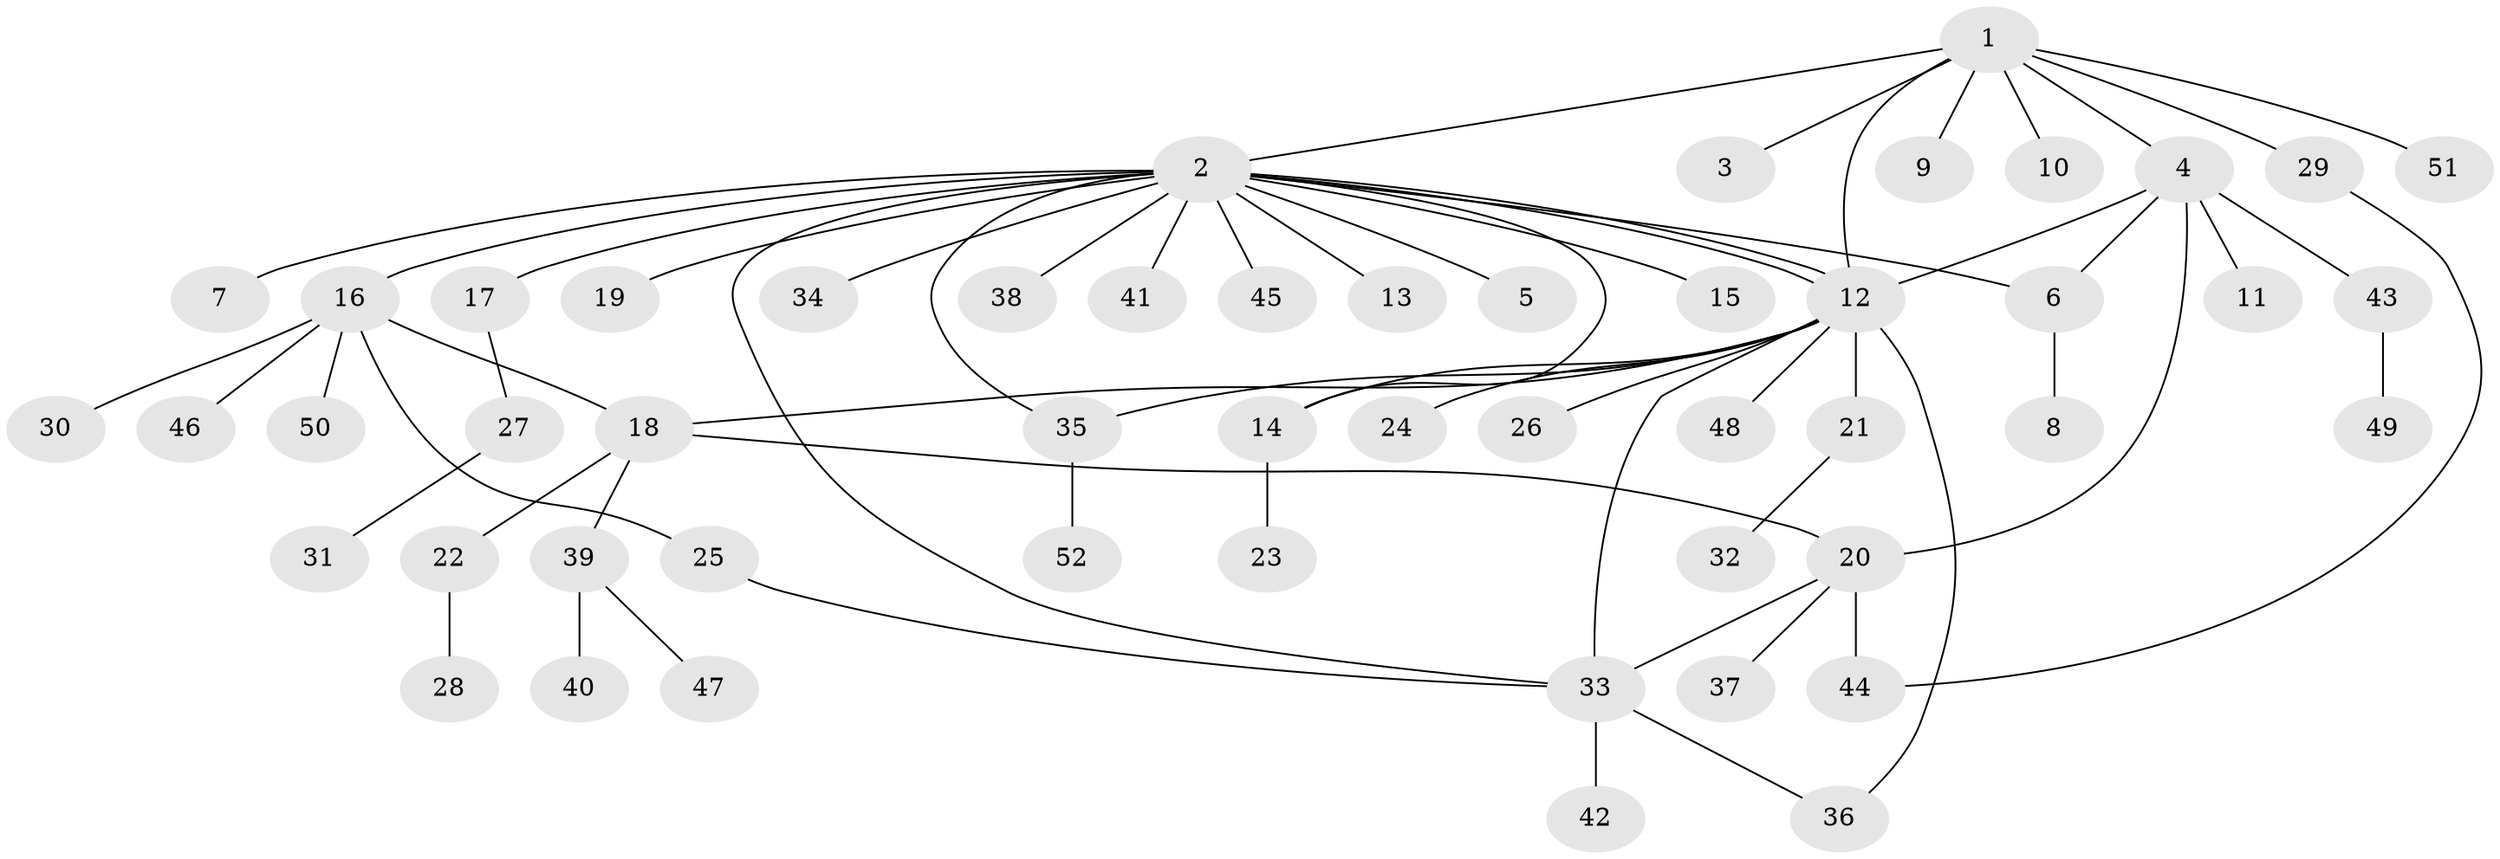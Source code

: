 // Generated by graph-tools (version 1.1) at 2025/11/02/27/25 16:11:09]
// undirected, 52 vertices, 64 edges
graph export_dot {
graph [start="1"]
  node [color=gray90,style=filled];
  1;
  2;
  3;
  4;
  5;
  6;
  7;
  8;
  9;
  10;
  11;
  12;
  13;
  14;
  15;
  16;
  17;
  18;
  19;
  20;
  21;
  22;
  23;
  24;
  25;
  26;
  27;
  28;
  29;
  30;
  31;
  32;
  33;
  34;
  35;
  36;
  37;
  38;
  39;
  40;
  41;
  42;
  43;
  44;
  45;
  46;
  47;
  48;
  49;
  50;
  51;
  52;
  1 -- 2;
  1 -- 3;
  1 -- 4;
  1 -- 9;
  1 -- 10;
  1 -- 12;
  1 -- 29;
  1 -- 51;
  2 -- 5;
  2 -- 6;
  2 -- 7;
  2 -- 12;
  2 -- 12;
  2 -- 13;
  2 -- 14;
  2 -- 15;
  2 -- 16;
  2 -- 17;
  2 -- 19;
  2 -- 33;
  2 -- 34;
  2 -- 35;
  2 -- 38;
  2 -- 41;
  2 -- 45;
  4 -- 6;
  4 -- 11;
  4 -- 12;
  4 -- 20;
  4 -- 43;
  6 -- 8;
  12 -- 14;
  12 -- 18;
  12 -- 21;
  12 -- 24;
  12 -- 26;
  12 -- 33;
  12 -- 35;
  12 -- 36;
  12 -- 48;
  14 -- 23;
  16 -- 18;
  16 -- 25;
  16 -- 30;
  16 -- 46;
  16 -- 50;
  17 -- 27;
  18 -- 20;
  18 -- 22;
  18 -- 39;
  20 -- 33;
  20 -- 37;
  20 -- 44;
  21 -- 32;
  22 -- 28;
  25 -- 33;
  27 -- 31;
  29 -- 44;
  33 -- 36;
  33 -- 42;
  35 -- 52;
  39 -- 40;
  39 -- 47;
  43 -- 49;
}
